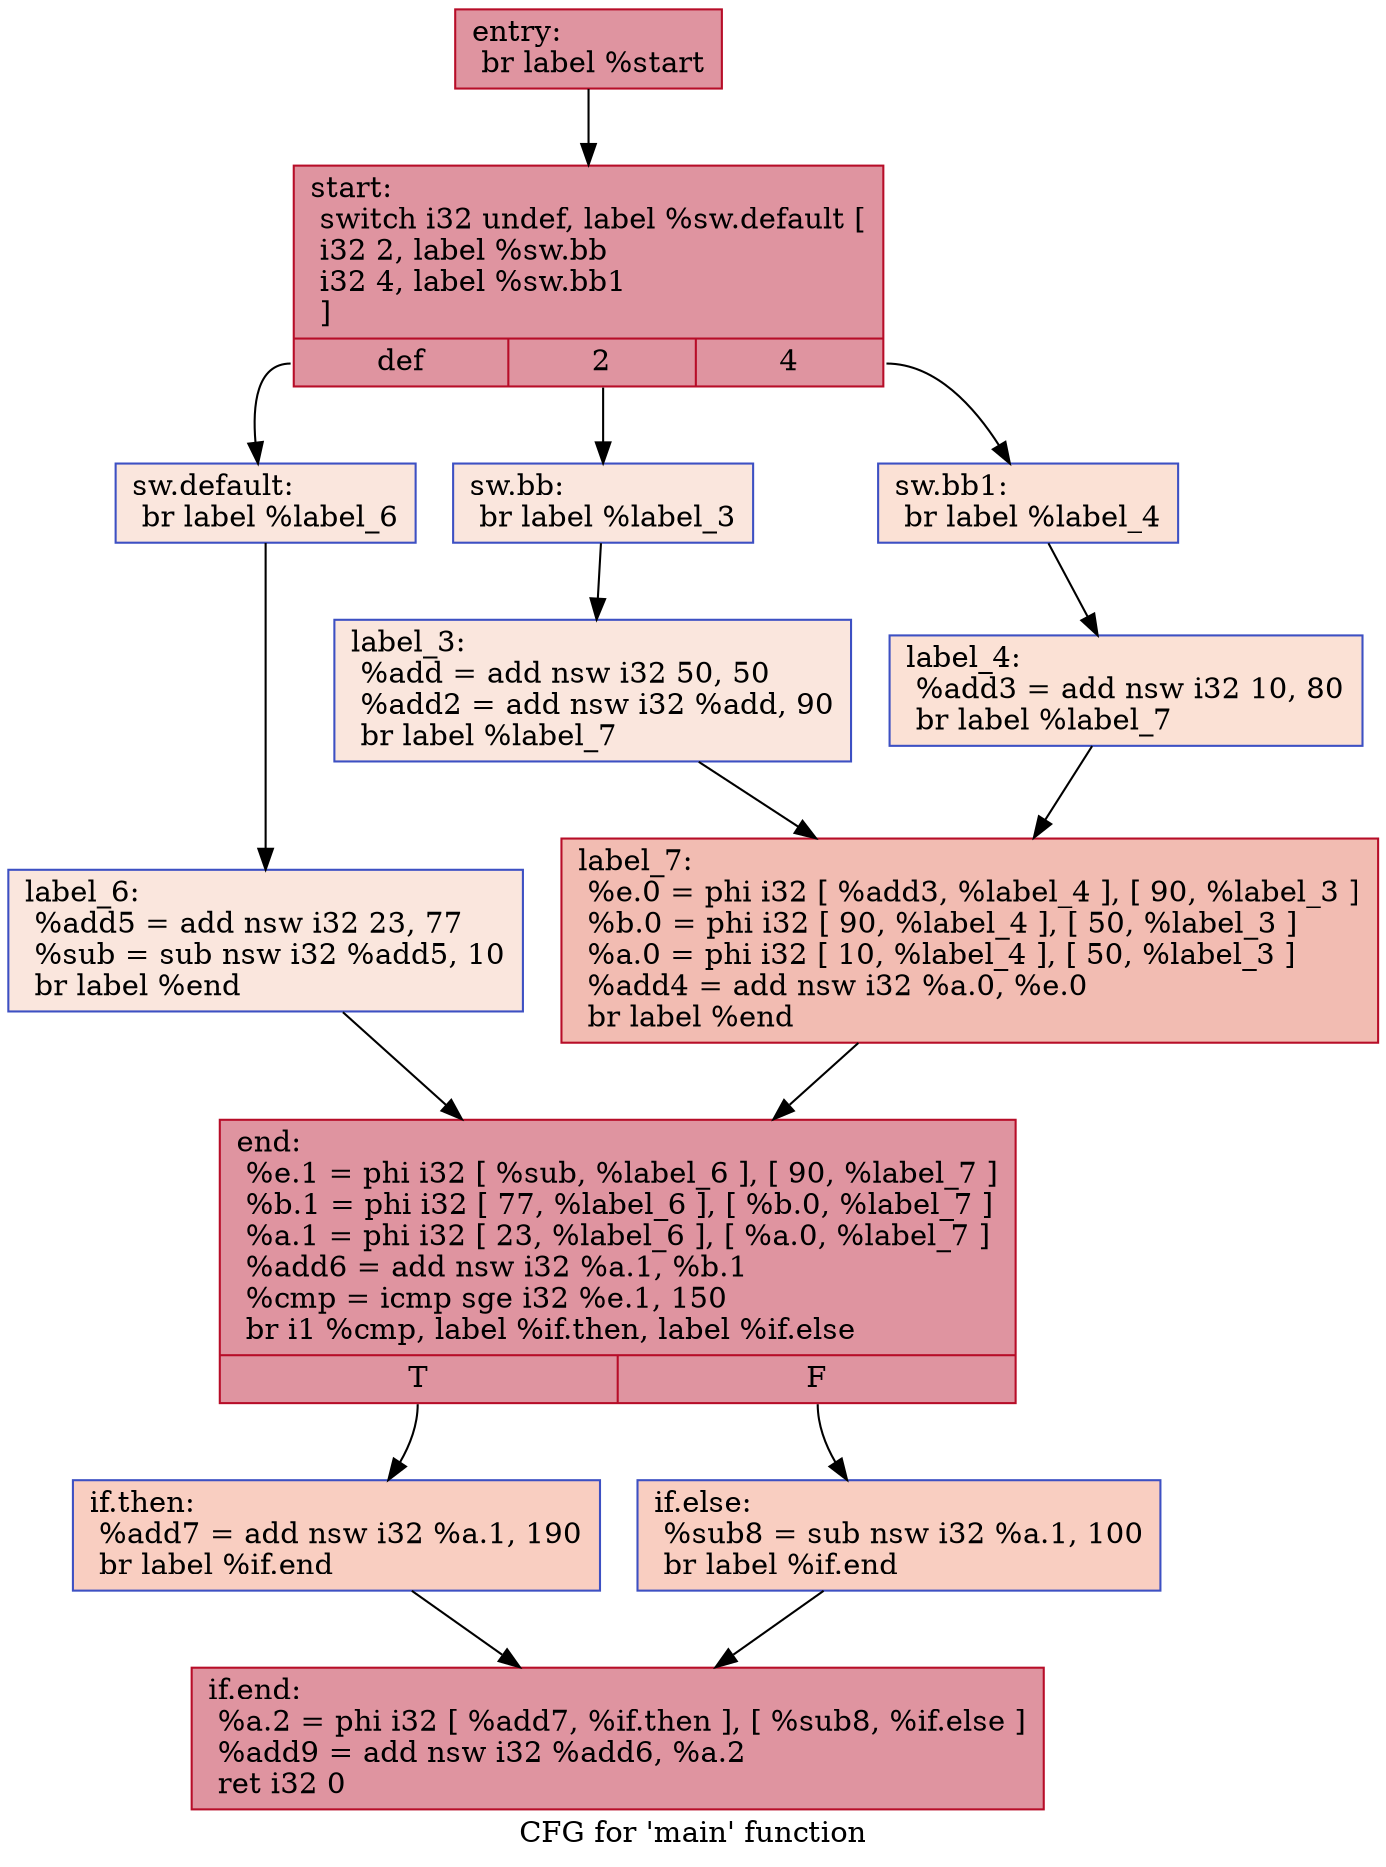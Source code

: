 digraph "CFG for 'main' function" {
	label="CFG for 'main' function";

	Node0x5650fbdb5a30 [shape=record,color="#b70d28ff", style=filled, fillcolor="#b70d2870",label="{entry:\l  br label %start\l}"];
	Node0x5650fbdb5a30 -> Node0x5650fbdb5b60;
	Node0x5650fbdb5b60 [shape=record,color="#b70d28ff", style=filled, fillcolor="#b70d2870",label="{start:                                            \l  switch i32 undef, label %sw.default [\l    i32 2, label %sw.bb\l    i32 4, label %sw.bb1\l  ]\l|{<s0>def|<s1>2|<s2>4}}"];
	Node0x5650fbdb5b60:s0 -> Node0x5650fbdb6070;
	Node0x5650fbdb5b60:s1 -> Node0x5650fbdb60f0;
	Node0x5650fbdb5b60:s2 -> Node0x5650fbdb6190;
	Node0x5650fbdb60f0 [shape=record,color="#3d50c3ff", style=filled, fillcolor="#f3c7b170",label="{sw.bb:                                            \l  br label %label_3\l}"];
	Node0x5650fbdb60f0 -> Node0x5650fbdb6320;
	Node0x5650fbdb6190 [shape=record,color="#3d50c3ff", style=filled, fillcolor="#f7bca170",label="{sw.bb1:                                           \l  br label %label_4\l}"];
	Node0x5650fbdb6190 -> Node0x5650fbdb6400;
	Node0x5650fbdb6070 [shape=record,color="#3d50c3ff", style=filled, fillcolor="#f3c7b170",label="{sw.default:                                       \l  br label %label_6\l}"];
	Node0x5650fbdb6070 -> Node0x5650fbdb64e0;
	Node0x5650fbdb6320 [shape=record,color="#3d50c3ff", style=filled, fillcolor="#f3c7b170",label="{label_3:                                          \l  %add = add nsw i32 50, 50\l  %add2 = add nsw i32 %add, 90\l  br label %label_7\l}"];
	Node0x5650fbdb6320 -> Node0x5650fbdb6780;
	Node0x5650fbdb6400 [shape=record,color="#3d50c3ff", style=filled, fillcolor="#f7bca170",label="{label_4:                                          \l  %add3 = add nsw i32 10, 80\l  br label %label_7\l}"];
	Node0x5650fbdb6400 -> Node0x5650fbdb6780;
	Node0x5650fbdb6780 [shape=record,color="#b70d28ff", style=filled, fillcolor="#e1675170",label="{label_7:                                          \l  %e.0 = phi i32 [ %add3, %label_4 ], [ 90, %label_3 ]\l  %b.0 = phi i32 [ 90, %label_4 ], [ 50, %label_3 ]\l  %a.0 = phi i32 [ 10, %label_4 ], [ 50, %label_3 ]\l  %add4 = add nsw i32 %a.0, %e.0\l  br label %end\l}"];
	Node0x5650fbdb6780 -> Node0x5650fbdb6de0;
	Node0x5650fbdb64e0 [shape=record,color="#3d50c3ff", style=filled, fillcolor="#f3c7b170",label="{label_6:                                          \l  %add5 = add nsw i32 23, 77\l  %sub = sub nsw i32 %add5, 10\l  br label %end\l}"];
	Node0x5650fbdb64e0 -> Node0x5650fbdb6de0;
	Node0x5650fbdb6de0 [shape=record,color="#b70d28ff", style=filled, fillcolor="#b70d2870",label="{end:                                              \l  %e.1 = phi i32 [ %sub, %label_6 ], [ 90, %label_7 ]\l  %b.1 = phi i32 [ 77, %label_6 ], [ %b.0, %label_7 ]\l  %a.1 = phi i32 [ 23, %label_6 ], [ %a.0, %label_7 ]\l  %add6 = add nsw i32 %a.1, %b.1\l  %cmp = icmp sge i32 %e.1, 150\l  br i1 %cmp, label %if.then, label %if.else\l|{<s0>T|<s1>F}}"];
	Node0x5650fbdb6de0:s0 -> Node0x5650fbdb7490;
	Node0x5650fbdb6de0:s1 -> Node0x5650fbdb7880;
	Node0x5650fbdb7490 [shape=record,color="#3d50c3ff", style=filled, fillcolor="#f2907270",label="{if.then:                                          \l  %add7 = add nsw i32 %a.1, 190\l  br label %if.end\l}"];
	Node0x5650fbdb7490 -> Node0x5650fbdb7ae0;
	Node0x5650fbdb7880 [shape=record,color="#3d50c3ff", style=filled, fillcolor="#f2907270",label="{if.else:                                          \l  %sub8 = sub nsw i32 %a.1, 100\l  br label %if.end\l}"];
	Node0x5650fbdb7880 -> Node0x5650fbdb7ae0;
	Node0x5650fbdb7ae0 [shape=record,color="#b70d28ff", style=filled, fillcolor="#b70d2870",label="{if.end:                                           \l  %a.2 = phi i32 [ %add7, %if.then ], [ %sub8, %if.else ]\l  %add9 = add nsw i32 %add6, %a.2\l  ret i32 0\l}"];
}
